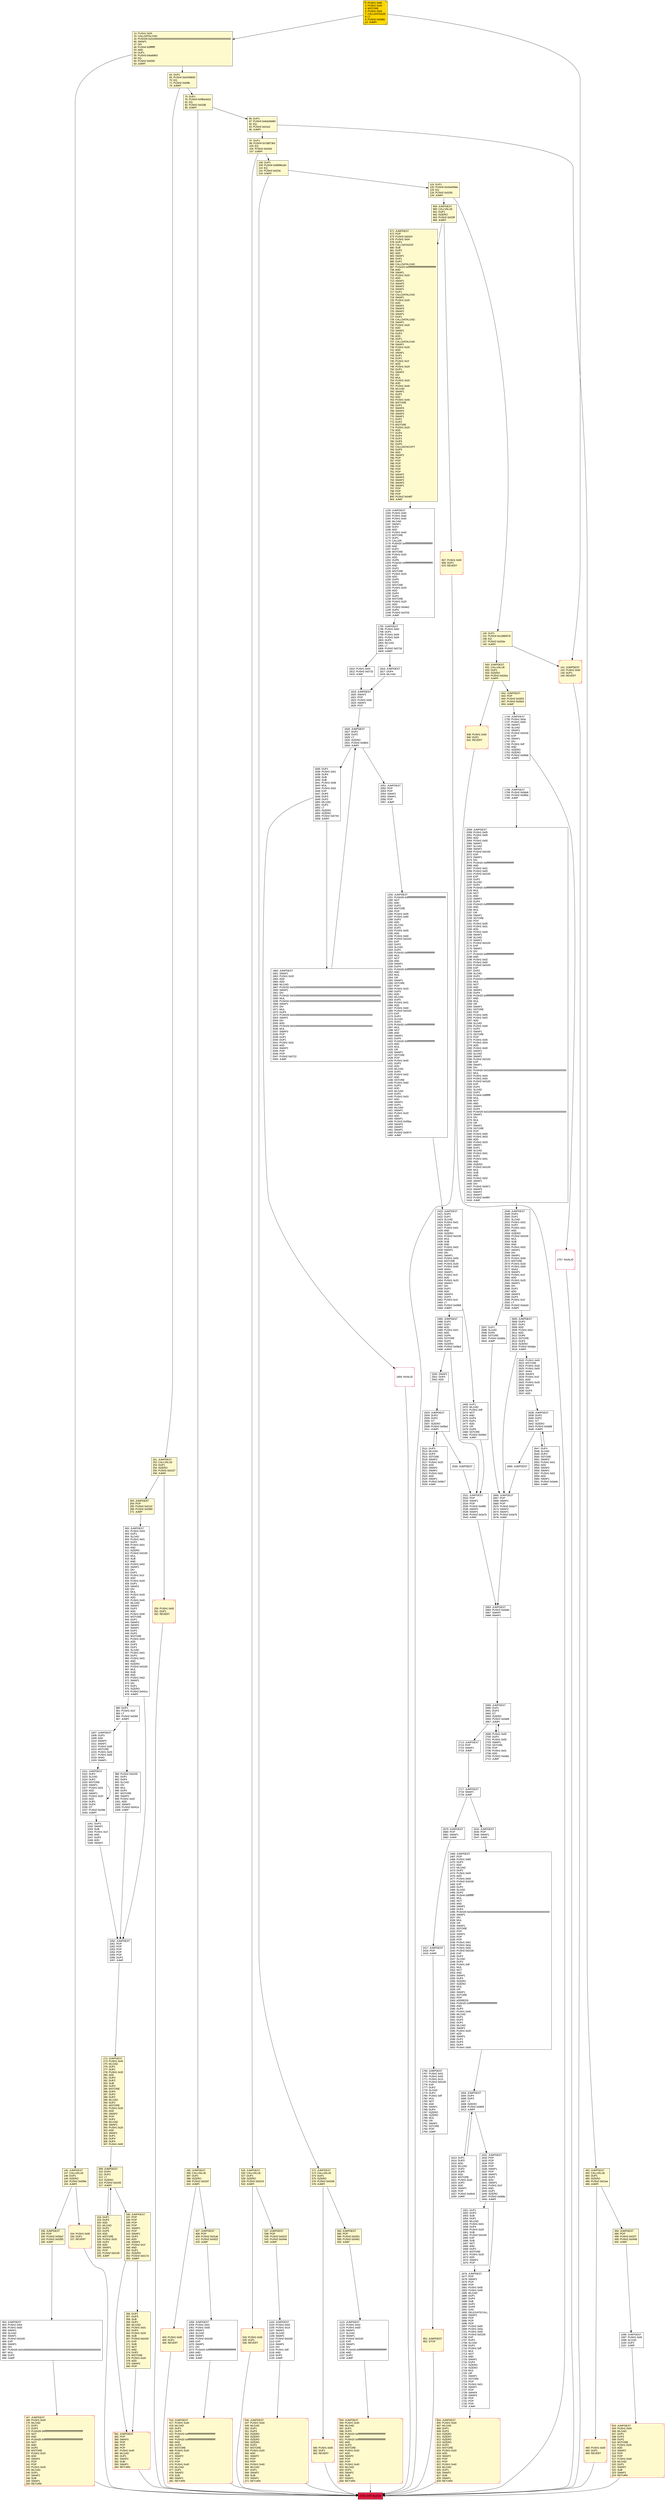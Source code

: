 digraph G {
bgcolor=transparent rankdir=UD;
node [shape=box style=filled color=black fillcolor=white fontname=arial fontcolor=black];
593 [label="593: JUMPDEST\l594: PUSH1 0x40\l596: MLOAD\l597: DUP1\l598: DUP3\l599: PUSH20 0xffffffffffffffffffffffffffffffffffffffff\l620: AND\l621: PUSH20 0xffffffffffffffffffffffffffffffffffffffff\l642: AND\l643: DUP2\l644: MSTORE\l645: PUSH1 0x20\l647: ADD\l648: SWAP2\l649: POP\l650: POP\l651: PUSH1 0x40\l653: MLOAD\l654: DUP1\l655: SWAP2\l656: SUB\l657: SWAP1\l658: RETURN\l" fillcolor=lemonchiffon shape=Msquare color=crimson ];
671 [label="671: JUMPDEST\l672: POP\l673: PUSH2 0x0324\l676: PUSH1 0x04\l678: DUP1\l679: CALLDATASIZE\l680: SUB\l681: DUP2\l682: ADD\l683: SWAP1\l684: DUP1\l685: DUP1\l686: CALLDATALOAD\l687: PUSH20 0xffffffffffffffffffffffffffffffffffffffff\l708: AND\l709: SWAP1\l710: PUSH1 0x20\l712: ADD\l713: SWAP1\l714: SWAP3\l715: SWAP2\l716: SWAP1\l717: DUP1\l718: CALLDATALOAD\l719: SWAP1\l720: PUSH1 0x20\l722: ADD\l723: SWAP1\l724: SWAP3\l725: SWAP2\l726: SWAP1\l727: DUP1\l728: CALLDATALOAD\l729: SWAP1\l730: PUSH1 0x20\l732: ADD\l733: SWAP1\l734: DUP3\l735: ADD\l736: DUP1\l737: CALLDATALOAD\l738: SWAP1\l739: PUSH1 0x20\l741: ADD\l742: SWAP1\l743: DUP1\l744: DUP1\l745: PUSH1 0x1f\l747: ADD\l748: PUSH1 0x20\l750: DUP1\l751: SWAP2\l752: DIV\l753: MUL\l754: PUSH1 0x20\l756: ADD\l757: PUSH1 0x40\l759: MLOAD\l760: SWAP1\l761: DUP2\l762: ADD\l763: PUSH1 0x40\l765: MSTORE\l766: DUP1\l767: SWAP4\l768: SWAP3\l769: SWAP2\l770: SWAP1\l771: DUP2\l772: DUP2\l773: MSTORE\l774: PUSH1 0x20\l776: ADD\l777: DUP4\l778: DUP4\l779: DUP1\l780: DUP3\l781: DUP5\l782: CALLDATACOPY\l783: DUP3\l784: ADD\l785: SWAP2\l786: POP\l787: POP\l788: POP\l789: POP\l790: POP\l791: POP\l792: SWAP2\l793: SWAP3\l794: SWAP2\l795: SWAP3\l796: SWAP1\l797: POP\l798: POP\l799: POP\l800: PUSH2 0x0487\l803: JUMP\l" fillcolor=lemonchiffon ];
336 [label="336: JUMPDEST\l337: POP\l338: POP\l339: POP\l340: POP\l341: SWAP1\l342: POP\l343: SWAP1\l344: DUP2\l345: ADD\l346: SWAP1\l347: PUSH1 0x1f\l349: AND\l350: DUP1\l351: ISZERO\l352: PUSH2 0x017d\l355: JUMPI\l" fillcolor=lemonchiffon ];
1159 [label="1159: JUMPDEST\l1160: PUSH1 0x00\l1162: PUSH1 0xa0\l1164: PUSH1 0x40\l1166: MLOAD\l1167: SWAP1\l1168: DUP2\l1169: ADD\l1170: PUSH1 0x40\l1172: MSTORE\l1173: DUP1\l1174: CALLER\l1175: PUSH20 0xffffffffffffffffffffffffffffffffffffffff\l1196: AND\l1197: DUP2\l1198: MSTORE\l1199: PUSH1 0x20\l1201: ADD\l1202: DUP6\l1203: PUSH20 0xffffffffffffffffffffffffffffffffffffffff\l1224: AND\l1225: DUP2\l1226: MSTORE\l1227: PUSH1 0x20\l1229: ADD\l1230: DUP5\l1231: DUP2\l1232: MSTORE\l1233: PUSH1 0x20\l1235: ADD\l1236: DUP4\l1237: DUP2\l1238: MSTORE\l1239: PUSH1 0x20\l1241: ADD\l1242: PUSH2 0x04e2\l1245: DUP5\l1246: PUSH2 0x0703\l1249: JUMP\l" ];
2420 [label="2420: JUMPDEST\l2421: DUP3\l2422: DUP1\l2423: SLOAD\l2424: PUSH1 0x01\l2426: DUP2\l2427: PUSH1 0x01\l2429: AND\l2430: ISZERO\l2431: PUSH2 0x0100\l2434: MUL\l2435: SUB\l2436: AND\l2437: PUSH1 0x02\l2439: SWAP1\l2440: DIV\l2441: SWAP1\l2442: PUSH1 0x00\l2444: MSTORE\l2445: PUSH1 0x20\l2447: PUSH1 0x00\l2449: SHA3\l2450: SWAP1\l2451: PUSH1 0x1f\l2453: ADD\l2454: PUSH1 0x20\l2456: SWAP1\l2457: DIV\l2458: DUP2\l2459: ADD\l2460: SWAP3\l2461: DUP3\l2462: PUSH1 0x1f\l2464: LT\l2465: PUSH2 0x09b5\l2468: JUMPI\l" ];
86 [label="86: DUP1\l87: PUSH4 0x6dcb8d84\l92: EQ\l93: PUSH2 0x01e2\l96: JUMPI\l" fillcolor=lemonchiffon ];
263 [label="263: JUMPDEST\l264: POP\l265: PUSH2 0x0110\l268: PUSH2 0x0384\l271: JUMP\l" fillcolor=lemonchiffon ];
1860 [label="1860: JUMPDEST\l1861: SWAP1\l1862: PUSH1 0x20\l1864: ADD\l1865: ADD\l1866: MLOAD\l1867: PUSH32 0x0100000000000000000000000000000000000000000000000000000000000000\l1900: SWAP1\l1901: DIV\l1902: PUSH32 0x0100000000000000000000000000000000000000000000000000000000000000\l1935: MUL\l1936: PUSH32 0x0100000000000000000000000000000000000000000000000000000000000000\l1969: SWAP1\l1970: DIV\l1971: MUL\l1972: DUP4\l1973: PUSH29 0x0100000000000000000000000000000000000000000000000000000000\l2003: SWAP1\l2004: DIV\l2005: ADD\l2006: PUSH29 0x0100000000000000000000000000000000000000000000000000000000\l2036: MUL\l2037: SWAP3\l2038: POP\l2039: DUP1\l2040: DUP1\l2041: PUSH1 0x01\l2043: ADD\l2044: SWAP2\l2045: POP\l2046: POP\l2047: PUSH2 0x0722\l2050: JUMP\l" ];
2698 [label="2698: PUSH1 0x00\l2700: DUP2\l2701: PUSH1 0x00\l2703: SWAP1\l2704: SSTORE\l2705: POP\l2706: PUSH1 0x01\l2708: ADD\l2709: PUSH2 0x0a81\l2712: JUMP\l" ];
2051 [label="2051: JUMPDEST\l2052: POP\l2053: POP\l2054: SWAP2\l2055: SWAP1\l2056: POP\l2057: JUMP\l" ];
804 [label="804: JUMPDEST\l805: PUSH1 0x40\l807: MLOAD\l808: DUP1\l809: DUP3\l810: ISZERO\l811: ISZERO\l812: ISZERO\l813: ISZERO\l814: DUP2\l815: MSTORE\l816: PUSH1 0x20\l818: ADD\l819: SWAP2\l820: POP\l821: POP\l822: PUSH1 0x40\l824: MLOAD\l825: DUP1\l826: SWAP2\l827: SUB\l828: SWAP1\l829: RETURN\l" fillcolor=lemonchiffon shape=Msquare color=crimson ];
525 [label="525: JUMPDEST\l526: CALLVALUE\l527: DUP1\l528: ISZERO\l529: PUSH2 0x0219\l532: JUMPI\l" fillcolor=lemonchiffon ];
309 [label="309: JUMPDEST\l310: DUP4\l311: DUP2\l312: LT\l313: ISZERO\l314: PUSH2 0x0150\l317: JUMPI\l" fillcolor=lemonchiffon ];
2638 [label="2638: JUMPDEST\l2639: DUP3\l2640: DUP2\l2641: GT\l2642: ISZERO\l2643: PUSH2 0x0a69\l2646: JUMPI\l" ];
546 [label="546: JUMPDEST\l547: PUSH1 0x40\l549: MLOAD\l550: DUP1\l551: DUP3\l552: ISZERO\l553: ISZERO\l554: ISZERO\l555: ISZERO\l556: DUP2\l557: MSTORE\l558: PUSH1 0x20\l560: ADD\l561: SWAP2\l562: POP\l563: POP\l564: PUSH1 0x40\l566: MLOAD\l567: DUP1\l568: SWAP2\l569: SUB\l570: SWAP1\l571: RETURN\l" fillcolor=lemonchiffon shape=Msquare color=crimson ];
1466 [label="1466: JUMPDEST\l1467: POP\l1468: PUSH1 0x80\l1470: DUP3\l1471: ADD\l1472: MLOAD\l1473: DUP2\l1474: PUSH1 0x04\l1476: ADD\l1477: PUSH1 0x00\l1479: PUSH2 0x0100\l1482: EXP\l1483: DUP2\l1484: SLOAD\l1485: DUP2\l1486: PUSH4 0xffffffff\l1491: MUL\l1492: NOT\l1493: AND\l1494: SWAP1\l1495: DUP4\l1496: PUSH29 0x0100000000000000000000000000000000000000000000000000000000\l1526: SWAP1\l1527: DIV\l1528: MUL\l1529: OR\l1530: SWAP1\l1531: SSTORE\l1532: POP\l1533: SWAP1\l1534: POP\l1535: POP\l1536: PUSH1 0x01\l1538: PUSH1 0x0a\l1540: PUSH1 0x00\l1542: PUSH2 0x0100\l1545: EXP\l1546: DUP2\l1547: SLOAD\l1548: DUP2\l1549: PUSH1 0xff\l1551: MUL\l1552: NOT\l1553: AND\l1554: SWAP1\l1555: DUP4\l1556: ISZERO\l1557: ISZERO\l1558: MUL\l1559: OR\l1560: SWAP1\l1561: SSTORE\l1562: POP\l1563: ADDRESS\l1564: PUSH20 0xffffffffffffffffffffffffffffffffffffffff\l1585: AND\l1586: DUP3\l1587: PUSH1 0x40\l1589: MLOAD\l1590: DUP1\l1591: DUP3\l1592: DUP1\l1593: MLOAD\l1594: SWAP1\l1595: PUSH1 0x20\l1597: ADD\l1598: SWAP1\l1599: DUP1\l1600: DUP4\l1601: DUP4\l1602: PUSH1 0x00\l" ];
2544 [label="2544: JUMPDEST\l2545: POP\l2546: SWAP1\l2547: JUMP\l" ];
2647 [label="2647: DUP3\l2648: SLOAD\l2649: DUP3\l2650: SSTORE\l2651: SWAP2\l2652: PUSH1 0x01\l2654: ADD\l2655: SWAP2\l2656: SWAP1\l2657: PUSH1 0x01\l2659: ADD\l2660: SWAP1\l2661: PUSH2 0x0a4e\l2664: JUMP\l" ];
537 [label="537: JUMPDEST\l538: POP\l539: PUSH2 0x0222\l542: PUSH2 0x044e\l545: JUMP\l" fillcolor=lemonchiffon ];
251 [label="251: JUMPDEST\l252: CALLVALUE\l253: DUP1\l254: ISZERO\l255: PUSH2 0x0107\l258: JUMPI\l" fillcolor=lemonchiffon ];
1758 [label="1758: JUMPDEST\l1759: PUSH2 0x06e6\l1762: PUSH2 0x080a\l1765: JUMP\l" ];
2717 [label="2717: JUMPDEST\l2718: SWAP1\l2719: JUMP\l" ];
1041 [label="1041: DUP3\l1042: SWAP1\l1043: SUB\l1044: PUSH1 0x1f\l1046: AND\l1047: DUP3\l1048: ADD\l1049: SWAP2\l" ];
1050 [label="1050: JUMPDEST\l1051: POP\l1052: POP\l1053: POP\l1054: POP\l1055: POP\l1056: DUP2\l1057: JUMP\l" ];
900 [label="900: JUMPDEST\l901: PUSH1 0x03\l903: DUP1\l904: SLOAD\l905: PUSH1 0x01\l907: DUP2\l908: PUSH1 0x01\l910: AND\l911: ISZERO\l912: PUSH2 0x0100\l915: MUL\l916: SUB\l917: AND\l918: PUSH1 0x02\l920: SWAP1\l921: DIV\l922: DUP1\l923: PUSH1 0x1f\l925: ADD\l926: PUSH1 0x20\l928: DUP1\l929: SWAP2\l930: DIV\l931: MUL\l932: PUSH1 0x20\l934: ADD\l935: PUSH1 0x40\l937: MLOAD\l938: SWAP1\l939: DUP2\l940: ADD\l941: PUSH1 0x40\l943: MSTORE\l944: DUP1\l945: SWAP3\l946: SWAP2\l947: SWAP1\l948: DUP2\l949: DUP2\l950: MSTORE\l951: PUSH1 0x20\l953: ADD\l954: DUP3\l955: DUP1\l956: SLOAD\l957: PUSH1 0x01\l959: DUP2\l960: PUSH1 0x01\l962: AND\l963: ISZERO\l964: PUSH2 0x0100\l967: MUL\l968: SUB\l969: AND\l970: PUSH1 0x02\l972: SWAP1\l973: DIV\l974: DUP1\l975: ISZERO\l976: PUSH2 0x041a\l979: JUMPI\l" ];
2530 [label="2530: JUMPDEST\l" ];
403 [label="403: PUSH1 0x00\l405: DUP1\l406: REVERT\l" fillcolor=lemonchiffon shape=Msquare color=crimson ];
1826 [label="1826: JUMPDEST\l1827: DUP2\l1828: DUP2\l1829: LT\l1830: ISZERO\l1831: PUSH2 0x0803\l1834: JUMPI\l" ];
667 [label="667: PUSH1 0x00\l669: DUP1\l670: REVERT\l" fillcolor=lemonchiffon shape=Msquare color=crimson ];
108 [label="108: DUP1\l109: PUSH4 0x9898e18c\l114: EQ\l115: PUSH2 0x023c\l118: JUMPI\l" fillcolor=lemonchiffon ];
154 [label="154: PUSH1 0x00\l156: DUP1\l157: REVERT\l" fillcolor=lemonchiffon shape=Msquare color=crimson ];
2689 [label="2689: JUMPDEST\l2690: DUP1\l2691: DUP3\l2692: GT\l2693: ISZERO\l2694: PUSH2 0x0a99\l2697: JUMPI\l" ];
2469 [label="2469: DUP1\l2470: MLOAD\l2471: PUSH1 0xff\l2473: NOT\l2474: AND\l2475: DUP4\l2476: DUP1\l2477: ADD\l2478: OR\l2479: DUP6\l2480: SSTORE\l2481: PUSH2 0x09e3\l2484: JUMP\l" ];
503 [label="503: JUMPDEST\l504: PUSH1 0x40\l506: MLOAD\l507: DUP1\l508: DUP3\l509: DUP2\l510: MSTORE\l511: PUSH1 0x20\l513: ADD\l514: SWAP2\l515: POP\l516: POP\l517: PUSH1 0x40\l519: MLOAD\l520: DUP1\l521: SWAP2\l522: SUB\l523: SWAP1\l524: RETURN\l" fillcolor=lemonchiffon shape=Msquare color=crimson ];
2500 [label="2500: SWAP2\l2501: DUP3\l2502: ADD\l" ];
2713 [label="2713: JUMPDEST\l2714: POP\l2715: SWAP1\l2716: JUMP\l" ];
490 [label="490: PUSH1 0x00\l492: DUP1\l493: REVERT\l" fillcolor=lemonchiffon shape=Msquare color=crimson ];
1795 [label="1795: JUMPDEST\l1796: PUSH1 0x00\l1798: DUP1\l1799: PUSH1 0x00\l1801: PUSH1 0x04\l1803: DUP5\l1804: MLOAD\l1805: LT\l1806: PUSH2 0x0718\l1809: JUMPI\l" ];
842 [label="842: JUMPDEST\l843: POP\l844: PUSH2 0x0353\l847: PUSH2 0x06c6\l850: JUMP\l" fillcolor=lemonchiffon ];
2531 [label="2531: JUMPDEST\l2532: POP\l2533: SWAP1\l2534: POP\l2535: PUSH2 0x09f0\l2538: SWAP2\l2539: SWAP1\l2540: PUSH2 0x0a7b\l2543: JUMP\l" ];
2417 [label="2417: JUMPDEST\l2418: POP\l2419: JUMP\l" ];
64 [label="64: DUP1\l65: PUSH4 0x024fd650\l70: EQ\l71: PUSH2 0x00fb\l74: JUMPI\l" fillcolor=lemonchiffon ];
2597 [label="2597: DUP1\l2598: SLOAD\l2599: DUP6\l2600: SSTORE\l2601: PUSH2 0x0a6a\l2604: JUMP\l" ];
1021 [label="1021: JUMPDEST\l1022: DUP2\l1023: SLOAD\l1024: DUP2\l1025: MSTORE\l1026: SWAP1\l1027: PUSH1 0x01\l1029: ADD\l1030: SWAP1\l1031: PUSH1 0x20\l1033: ADD\l1034: DUP1\l1035: DUP4\l1036: GT\l1037: PUSH2 0x03fd\l1040: JUMPI\l" ];
494 [label="494: JUMPDEST\l495: POP\l496: PUSH2 0x01f7\l499: PUSH2 0x0448\l502: JUMP\l" fillcolor=lemonchiffon ];
1757 [label="1757: INVALID\l" shape=Msquare color=crimson ];
318 [label="318: DUP1\l319: DUP3\l320: ADD\l321: MLOAD\l322: DUP2\l323: DUP5\l324: ADD\l325: MSTORE\l326: PUSH1 0x20\l328: DUP2\l329: ADD\l330: SWAP1\l331: POP\l332: PUSH2 0x0135\l335: JUMP\l" fillcolor=lemonchiffon ];
1604 [label="1604: JUMPDEST\l1605: DUP4\l1606: DUP2\l1607: LT\l1608: ISZERO\l1609: PUSH2 0x065f\l1612: JUMPI\l" ];
13 [label="13: PUSH1 0x00\l15: CALLDATALOAD\l16: PUSH29 0x0100000000000000000000000000000000000000000000000000000000\l46: SWAP1\l47: DIV\l48: PUSH4 0xffffffff\l53: AND\l54: DUP1\l55: PUSH3 0xba6963\l59: EQ\l60: PUSH2 0x0092\l63: JUMPI\l" fillcolor=lemonchiffon ];
356 [label="356: DUP1\l357: DUP3\l358: SUB\l359: DUP1\l360: MLOAD\l361: PUSH1 0x01\l363: DUP4\l364: PUSH1 0x20\l366: SUB\l367: PUSH2 0x0100\l370: EXP\l371: SUB\l372: NOT\l373: AND\l374: DUP2\l375: MSTORE\l376: PUSH1 0x20\l378: ADD\l379: SWAP2\l380: POP\l" fillcolor=lemonchiffon ];
1734 [label="1734: JUMPDEST\l1735: PUSH1 0x0a\l1737: PUSH1 0x00\l1739: SWAP1\l1740: SLOAD\l1741: SWAP1\l1742: PUSH2 0x0100\l1745: EXP\l1746: SWAP1\l1747: DIV\l1748: PUSH1 0xff\l1750: AND\l1751: ISZERO\l1752: ISZERO\l1753: PUSH2 0x06de\l1756: JUMPI\l" ];
2503 [label="2503: JUMPDEST\l2504: DUP3\l2505: DUP2\l2506: GT\l2507: ISZERO\l2508: PUSH2 0x09e2\l2511: JUMPI\l" ];
1651 [label="1651: DUP1\l1652: DUP3\l1653: SUB\l1654: DUP1\l1655: MLOAD\l1656: PUSH1 0x01\l1658: DUP4\l1659: PUSH1 0x20\l1661: SUB\l1662: PUSH2 0x0100\l1665: EXP\l1666: SUB\l1667: NOT\l1668: AND\l1669: DUP2\l1670: MSTORE\l1671: PUSH1 0x20\l1673: ADD\l1674: SWAP2\l1675: POP\l" ];
1250 [label="1250: JUMPDEST\l1251: PUSH28 0xffffffffffffffffffffffffffffffffffffffffffffffffffffffff\l1280: NOT\l1281: AND\l1282: DUP2\l1283: MSTORE\l1284: POP\l1285: PUSH1 0x05\l1287: PUSH1 0x00\l1289: DUP3\l1290: ADD\l1291: MLOAD\l1292: DUP2\l1293: PUSH1 0x00\l1295: ADD\l1296: PUSH1 0x00\l1298: PUSH2 0x0100\l1301: EXP\l1302: DUP2\l1303: SLOAD\l1304: DUP2\l1305: PUSH20 0xffffffffffffffffffffffffffffffffffffffff\l1326: MUL\l1327: NOT\l1328: AND\l1329: SWAP1\l1330: DUP4\l1331: PUSH20 0xffffffffffffffffffffffffffffffffffffffff\l1352: AND\l1353: MUL\l1354: OR\l1355: SWAP1\l1356: SSTORE\l1357: POP\l1358: PUSH1 0x20\l1360: DUP3\l1361: ADD\l1362: MLOAD\l1363: DUP2\l1364: PUSH1 0x01\l1366: ADD\l1367: PUSH1 0x00\l1369: PUSH2 0x0100\l1372: EXP\l1373: DUP2\l1374: SLOAD\l1375: DUP2\l1376: PUSH20 0xffffffffffffffffffffffffffffffffffffffff\l1397: MUL\l1398: NOT\l1399: AND\l1400: SWAP1\l1401: DUP4\l1402: PUSH20 0xffffffffffffffffffffffffffffffffffffffff\l1423: AND\l1424: MUL\l1425: OR\l1426: SWAP1\l1427: SSTORE\l1428: POP\l1429: PUSH1 0x40\l1431: DUP3\l1432: ADD\l1433: MLOAD\l1434: DUP2\l1435: PUSH1 0x02\l1437: ADD\l1438: SSTORE\l1439: PUSH1 0x60\l1441: DUP3\l1442: ADD\l1443: MLOAD\l1444: DUP2\l1445: PUSH1 0x03\l1447: ADD\l1448: SWAP1\l1449: DUP1\l1450: MLOAD\l1451: SWAP1\l1452: PUSH1 0x20\l1454: ADD\l1455: SWAP1\l1456: PUSH2 0x05ba\l1459: SWAP3\l1460: SWAP2\l1461: SWAP1\l1462: PUSH2 0x0974\l1465: JUMP\l" ];
407 [label="407: JUMPDEST\l408: POP\l409: PUSH2 0x01a0\l412: PUSH2 0x0422\l415: JUMP\l" fillcolor=lemonchiffon ];
1810 [label="1810: PUSH1 0x04\l1812: PUSH2 0x071b\l1815: JUMP\l" ];
830 [label="830: JUMPDEST\l831: CALLVALUE\l832: DUP1\l833: ISZERO\l834: PUSH2 0x034a\l837: JUMPI\l" fillcolor=lemonchiffon ];
158 [label="158: JUMPDEST\l159: POP\l160: PUSH2 0x00a7\l163: PUSH2 0x0355\l166: JUMP\l" fillcolor=lemonchiffon ];
2666 [label="2666: JUMPDEST\l2667: POP\l2668: SWAP1\l2669: POP\l2670: PUSH2 0x0a77\l2673: SWAP2\l2674: SWAP1\l2675: PUSH2 0x0a7b\l2678: JUMP\l" ];
141 [label="141: JUMPDEST\l142: PUSH1 0x00\l144: DUP1\l145: REVERT\l" fillcolor=lemonchiffon shape=Msquare color=crimson ];
2620 [label="2620: PUSH1 0x00\l2622: MSTORE\l2623: PUSH1 0x20\l2625: PUSH1 0x00\l2627: SHA3\l2628: SWAP2\l2629: PUSH1 0x1f\l2631: ADD\l2632: PUSH1 0x20\l2634: SWAP1\l2635: DIV\l2636: DUP3\l2637: ADD\l" ];
2548 [label="2548: JUMPDEST\l2549: DUP3\l2550: DUP1\l2551: SLOAD\l2552: PUSH1 0x01\l2554: DUP2\l2555: PUSH1 0x01\l2557: AND\l2558: ISZERO\l2559: PUSH2 0x0100\l2562: MUL\l2563: SUB\l2564: AND\l2565: PUSH1 0x02\l2567: SWAP1\l2568: DIV\l2569: SWAP1\l2570: PUSH1 0x00\l2572: MSTORE\l2573: PUSH1 0x20\l2575: PUSH1 0x00\l2577: SHA3\l2578: SWAP1\l2579: PUSH1 0x1f\l2581: ADD\l2582: PUSH1 0x20\l2584: SWAP1\l2585: DIV\l2586: DUP2\l2587: ADD\l2588: SWAP3\l2589: DUP3\l2590: PUSH1 0x1f\l2592: LT\l2593: PUSH2 0x0a2d\l2596: JUMPI\l" ];
2720 [label="2720: EXIT BLOCK\l" fillcolor=crimson ];
272 [label="272: JUMPDEST\l273: PUSH1 0x40\l275: MLOAD\l276: DUP1\l277: DUP1\l278: PUSH1 0x20\l280: ADD\l281: DUP3\l282: DUP2\l283: SUB\l284: DUP3\l285: MSTORE\l286: DUP4\l287: DUP2\l288: DUP2\l289: MLOAD\l290: DUP2\l291: MSTORE\l292: PUSH1 0x20\l294: ADD\l295: SWAP2\l296: POP\l297: DUP1\l298: MLOAD\l299: SWAP1\l300: PUSH1 0x20\l302: ADD\l303: SWAP1\l304: DUP1\l305: DUP4\l306: DUP4\l307: PUSH1 0x00\l" fillcolor=lemonchiffon ];
2058 [label="2058: JUMPDEST\l2059: PUSH1 0x05\l2061: PUSH1 0x00\l2063: ADD\l2064: PUSH1 0x00\l2066: SWAP1\l2067: SLOAD\l2068: SWAP1\l2069: PUSH2 0x0100\l2072: EXP\l2073: SWAP1\l2074: DIV\l2075: PUSH20 0xffffffffffffffffffffffffffffffffffffffff\l2096: AND\l2097: PUSH1 0x01\l2099: PUSH1 0x00\l2101: PUSH2 0x0100\l2104: EXP\l2105: DUP2\l2106: SLOAD\l2107: DUP2\l2108: PUSH20 0xffffffffffffffffffffffffffffffffffffffff\l2129: MUL\l2130: NOT\l2131: AND\l2132: SWAP1\l2133: DUP4\l2134: PUSH20 0xffffffffffffffffffffffffffffffffffffffff\l2155: AND\l2156: MUL\l2157: OR\l2158: SWAP1\l2159: SSTORE\l2160: POP\l2161: PUSH1 0x05\l2163: PUSH1 0x01\l2165: ADD\l2166: PUSH1 0x00\l2168: SWAP1\l2169: SLOAD\l2170: SWAP1\l2171: PUSH2 0x0100\l2174: EXP\l2175: SWAP1\l2176: DIV\l2177: PUSH20 0xffffffffffffffffffffffffffffffffffffffff\l2198: AND\l2199: PUSH1 0x02\l2201: PUSH1 0x00\l2203: PUSH2 0x0100\l2206: EXP\l2207: DUP2\l2208: SLOAD\l2209: DUP2\l2210: PUSH20 0xffffffffffffffffffffffffffffffffffffffff\l2231: MUL\l2232: NOT\l2233: AND\l2234: SWAP1\l2235: DUP4\l2236: PUSH20 0xffffffffffffffffffffffffffffffffffffffff\l2257: AND\l2258: MUL\l2259: OR\l2260: SWAP1\l2261: SSTORE\l2262: POP\l2263: PUSH1 0x05\l2265: PUSH1 0x02\l2267: ADD\l2268: SLOAD\l2269: PUSH1 0x00\l2271: DUP2\l2272: SWAP1\l2273: SSTORE\l2274: POP\l2275: PUSH1 0x05\l2277: PUSH1 0x04\l2279: ADD\l2280: PUSH1 0x00\l2282: SWAP1\l2283: SLOAD\l2284: SWAP1\l2285: PUSH2 0x0100\l2288: EXP\l2289: SWAP1\l2290: DIV\l2291: PUSH29 0x0100000000000000000000000000000000000000000000000000000000\l2321: MUL\l2322: PUSH1 0x04\l2324: PUSH1 0x00\l2326: PUSH2 0x0100\l2329: EXP\l2330: DUP2\l2331: SLOAD\l2332: DUP2\l2333: PUSH4 0xffffffff\l2338: MUL\l2339: NOT\l2340: AND\l2341: SWAP1\l2342: DUP4\l2343: PUSH29 0x0100000000000000000000000000000000000000000000000000000000\l2373: SWAP1\l2374: DIV\l2375: MUL\l2376: OR\l2377: SWAP1\l2378: SSTORE\l2379: POP\l2380: PUSH1 0x05\l2382: PUSH1 0x03\l2384: ADD\l2385: PUSH1 0x03\l2387: SWAP1\l2388: DUP1\l2389: SLOAD\l2390: PUSH1 0x01\l2392: DUP2\l2393: PUSH1 0x01\l2395: AND\l2396: ISZERO\l2397: PUSH2 0x0100\l2400: MUL\l2401: SUB\l2402: AND\l2403: PUSH1 0x02\l2405: SWAP1\l2406: DIV\l2407: PUSH2 0x0971\l2410: SWAP3\l2411: SWAP2\l2412: SWAP1\l2413: PUSH2 0x09f4\l2416: JUMP\l" ];
259 [label="259: PUSH1 0x00\l261: DUP1\l262: REVERT\l" fillcolor=lemonchiffon shape=Msquare color=crimson ];
2665 [label="2665: JUMPDEST\l" ];
75 [label="75: DUP1\l76: PUSH4 0x5fbe4d1d\l81: EQ\l82: PUSH2 0x018b\l85: JUMPI\l" fillcolor=lemonchiffon ];
2679 [label="2679: JUMPDEST\l2680: POP\l2681: SWAP1\l2682: JUMP\l" ];
0 [label="0: PUSH1 0x80\l2: PUSH1 0x40\l4: MSTORE\l5: PUSH1 0x04\l7: CALLDATASIZE\l8: LT\l9: PUSH2 0x008d\l12: JUMPI\l" fillcolor=lemonchiffon shape=Msquare fillcolor=gold ];
533 [label="533: PUSH1 0x00\l535: DUP1\l536: REVERT\l" fillcolor=lemonchiffon shape=Msquare color=crimson ];
130 [label="130: DUP1\l131: PUSH4 0xc2985578\l136: EQ\l137: PUSH2 0x033e\l140: JUMPI\l" fillcolor=lemonchiffon ];
1058 [label="1058: JUMPDEST\l1059: PUSH1 0x01\l1061: PUSH1 0x00\l1063: SWAP1\l1064: SLOAD\l1065: SWAP1\l1066: PUSH2 0x0100\l1069: EXP\l1070: SWAP1\l1071: DIV\l1072: PUSH20 0xffffffffffffffffffffffffffffffffffffffff\l1093: AND\l1094: DUP2\l1095: JUMP\l" ];
119 [label="119: DUP1\l120: PUSH4 0xc0ee0b8a\l125: EQ\l126: PUSH2 0x0293\l129: JUMPI\l" fillcolor=lemonchiffon ];
1613 [label="1613: DUP1\l1614: DUP3\l1615: ADD\l1616: MLOAD\l1617: DUP2\l1618: DUP5\l1619: ADD\l1620: MSTORE\l1621: PUSH1 0x20\l1623: DUP2\l1624: ADD\l1625: SWAP1\l1626: POP\l1627: PUSH2 0x0644\l1630: JUMP\l" ];
853 [label="853: JUMPDEST\l854: PUSH1 0x04\l856: PUSH1 0x00\l858: SWAP1\l859: SLOAD\l860: SWAP1\l861: PUSH2 0x0100\l864: EXP\l865: SWAP1\l866: DIV\l867: PUSH29 0x0100000000000000000000000000000000000000000000000000000000\l897: MUL\l898: DUP2\l899: JUMP\l" ];
167 [label="167: JUMPDEST\l168: PUSH1 0x40\l170: MLOAD\l171: DUP1\l172: DUP3\l173: PUSH28 0xffffffffffffffffffffffffffffffffffffffffffffffffffffffff\l202: NOT\l203: AND\l204: PUSH28 0xffffffffffffffffffffffffffffffffffffffffffffffffffffffff\l233: NOT\l234: AND\l235: DUP2\l236: MSTORE\l237: PUSH1 0x20\l239: ADD\l240: SWAP2\l241: POP\l242: POP\l243: PUSH1 0x40\l245: MLOAD\l246: DUP1\l247: SWAP2\l248: SUB\l249: SWAP1\l250: RETURN\l" fillcolor=lemonchiffon shape=Msquare color=crimson ];
851 [label="851: JUMPDEST\l852: STOP\l" fillcolor=lemonchiffon shape=Msquare color=crimson ];
1121 [label="1121: JUMPDEST\l1122: PUSH1 0x02\l1124: PUSH1 0x00\l1126: SWAP1\l1127: SLOAD\l1128: SWAP1\l1129: PUSH2 0x0100\l1132: EXP\l1133: SWAP1\l1134: DIV\l1135: PUSH20 0xffffffffffffffffffffffffffffffffffffffff\l1156: AND\l1157: DUP2\l1158: JUMP\l" ];
1816 [label="1816: JUMPDEST\l1817: DUP4\l1818: MLOAD\l" ];
146 [label="146: JUMPDEST\l147: CALLVALUE\l148: DUP1\l149: ISZERO\l150: PUSH2 0x009e\l153: JUMPI\l" fillcolor=lemonchiffon ];
2512 [label="2512: DUP3\l2513: MLOAD\l2514: DUP3\l2515: SSTORE\l2516: SWAP2\l2517: PUSH1 0x20\l2519: ADD\l2520: SWAP2\l2521: SWAP1\l2522: PUSH1 0x01\l2524: ADD\l2525: SWAP1\l2526: PUSH2 0x09c7\l2529: JUMP\l" ];
980 [label="980: DUP1\l981: PUSH1 0x1f\l983: LT\l984: PUSH2 0x03ef\l987: JUMPI\l" ];
572 [label="572: JUMPDEST\l573: CALLVALUE\l574: DUP1\l575: ISZERO\l576: PUSH2 0x0248\l579: JUMPI\l" fillcolor=lemonchiffon ];
2485 [label="2485: JUMPDEST\l2486: DUP3\l2487: DUP1\l2488: ADD\l2489: PUSH1 0x01\l2491: ADD\l2492: DUP6\l2493: SSTORE\l2494: DUP3\l2495: ISZERO\l2496: PUSH2 0x09e3\l2499: JUMPI\l" ];
2605 [label="2605: JUMPDEST\l2606: DUP3\l2607: DUP1\l2608: ADD\l2609: PUSH1 0x01\l2611: ADD\l2612: DUP6\l2613: SSTORE\l2614: DUP3\l2615: ISZERO\l2616: PUSH2 0x0a6a\l2619: JUMPI\l" ];
1676 [label="1676: JUMPDEST\l1677: POP\l1678: SWAP2\l1679: POP\l1680: POP\l1681: PUSH1 0x00\l1683: PUSH1 0x40\l1685: MLOAD\l1686: DUP1\l1687: DUP4\l1688: SUB\l1689: DUP2\l1690: DUP6\l1691: GAS\l1692: DELEGATECALL\l1693: SWAP2\l1694: POP\l1695: POP\l1696: POP\l1697: PUSH1 0x00\l1699: PUSH1 0x0a\l1701: PUSH1 0x00\l1703: PUSH2 0x0100\l1706: EXP\l1707: DUP2\l1708: SLOAD\l1709: DUP2\l1710: PUSH1 0xff\l1712: MUL\l1713: NOT\l1714: AND\l1715: SWAP1\l1716: DUP4\l1717: ISZERO\l1718: ISZERO\l1719: MUL\l1720: OR\l1721: SWAP1\l1722: SSTORE\l1723: POP\l1724: PUSH1 0x01\l1726: SWAP1\l1727: POP\l1728: SWAP4\l1729: SWAP3\l1730: POP\l1731: POP\l1732: POP\l1733: JUMP\l" ];
988 [label="988: PUSH2 0x0100\l991: DUP1\l992: DUP4\l993: SLOAD\l994: DIV\l995: MUL\l996: DUP4\l997: MSTORE\l998: SWAP2\l999: PUSH1 0x20\l1001: ADD\l1002: SWAP2\l1003: PUSH2 0x041a\l1006: JUMP\l" ];
381 [label="381: JUMPDEST\l382: POP\l383: SWAP3\l384: POP\l385: POP\l386: POP\l387: PUSH1 0x40\l389: MLOAD\l390: DUP1\l391: SWAP2\l392: SUB\l393: SWAP1\l394: RETURN\l" fillcolor=lemonchiffon shape=Msquare color=crimson ];
580 [label="580: PUSH1 0x00\l582: DUP1\l583: REVERT\l" fillcolor=lemonchiffon shape=Msquare color=crimson ];
838 [label="838: PUSH1 0x00\l840: DUP1\l841: REVERT\l" fillcolor=lemonchiffon shape=Msquare color=crimson ];
1835 [label="1835: DUP1\l1836: PUSH1 0x01\l1838: DUP4\l1839: SUB\l1840: SUB\l1841: PUSH1 0x08\l1843: MUL\l1844: PUSH1 0x02\l1846: EXP\l1847: DUP5\l1848: DUP3\l1849: DUP2\l1850: MLOAD\l1851: DUP2\l1852: LT\l1853: ISZERO\l1854: ISZERO\l1855: PUSH2 0x0744\l1858: JUMPI\l" ];
659 [label="659: JUMPDEST\l660: CALLVALUE\l661: DUP1\l662: ISZERO\l663: PUSH2 0x029f\l666: JUMPI\l" fillcolor=lemonchiffon ];
395 [label="395: JUMPDEST\l396: CALLVALUE\l397: DUP1\l398: ISZERO\l399: PUSH2 0x0197\l402: JUMPI\l" fillcolor=lemonchiffon ];
584 [label="584: JUMPDEST\l585: POP\l586: PUSH2 0x0251\l589: PUSH2 0x0461\l592: JUMP\l" fillcolor=lemonchiffon ];
416 [label="416: JUMPDEST\l417: PUSH1 0x40\l419: MLOAD\l420: DUP1\l421: DUP3\l422: PUSH20 0xffffffffffffffffffffffffffffffffffffffff\l443: AND\l444: PUSH20 0xffffffffffffffffffffffffffffffffffffffff\l465: AND\l466: DUP2\l467: MSTORE\l468: PUSH1 0x20\l470: ADD\l471: SWAP2\l472: POP\l473: POP\l474: PUSH1 0x40\l476: MLOAD\l477: DUP1\l478: SWAP2\l479: SUB\l480: SWAP1\l481: RETURN\l" fillcolor=lemonchiffon shape=Msquare color=crimson ];
1631 [label="1631: JUMPDEST\l1632: POP\l1633: POP\l1634: POP\l1635: POP\l1636: SWAP1\l1637: POP\l1638: SWAP1\l1639: DUP2\l1640: ADD\l1641: SWAP1\l1642: PUSH1 0x1f\l1644: AND\l1645: DUP1\l1646: ISZERO\l1647: PUSH2 0x068c\l1650: JUMPI\l" ];
1007 [label="1007: JUMPDEST\l1008: DUP3\l1009: ADD\l1010: SWAP2\l1011: SWAP1\l1012: PUSH1 0x00\l1014: MSTORE\l1015: PUSH1 0x20\l1017: PUSH1 0x00\l1019: SHA3\l1020: SWAP1\l" ];
1766 [label="1766: JUMPDEST\l1767: PUSH1 0x01\l1769: PUSH1 0x02\l1771: PUSH1 0x14\l1773: PUSH2 0x0100\l1776: EXP\l1777: DUP2\l1778: SLOAD\l1779: DUP2\l1780: PUSH1 0xff\l1782: MUL\l1783: NOT\l1784: AND\l1785: SWAP1\l1786: DUP4\l1787: ISZERO\l1788: ISZERO\l1789: MUL\l1790: OR\l1791: SWAP1\l1792: SSTORE\l1793: POP\l1794: JUMP\l" ];
1819 [label="1819: JUMPDEST\l1820: SWAP2\l1821: POP\l1822: PUSH1 0x00\l1824: SWAP1\l1825: POP\l" ];
2683 [label="2683: JUMPDEST\l2684: PUSH2 0x0a9d\l2687: SWAP2\l2688: SWAP1\l" ];
1096 [label="1096: JUMPDEST\l1097: PUSH1 0x00\l1099: SLOAD\l1100: DUP2\l1101: JUMP\l" ];
482 [label="482: JUMPDEST\l483: CALLVALUE\l484: DUP1\l485: ISZERO\l486: PUSH2 0x01ee\l489: JUMPI\l" fillcolor=lemonchiffon ];
97 [label="97: DUP1\l98: PUSH4 0x7dbf7363\l103: EQ\l104: PUSH2 0x020d\l107: JUMPI\l" fillcolor=lemonchiffon ];
1859 [label="1859: INVALID\l" shape=Msquare color=crimson ];
1102 [label="1102: JUMPDEST\l1103: PUSH1 0x02\l1105: PUSH1 0x14\l1107: SWAP1\l1108: SLOAD\l1109: SWAP1\l1110: PUSH2 0x0100\l1113: EXP\l1114: SWAP1\l1115: DIV\l1116: PUSH1 0xff\l1118: AND\l1119: DUP2\l1120: JUMP\l" ];
1021 -> 1021;
2544 -> 1466;
259 -> 2720;
119 -> 130;
900 -> 1050;
1041 -> 1050;
853 -> 167;
2717 -> 2544;
671 -> 1159;
1734 -> 1757;
309 -> 336;
2469 -> 2531;
533 -> 2720;
1835 -> 1859;
2665 -> 2666;
1860 -> 1826;
1826 -> 2051;
572 -> 584;
980 -> 1007;
141 -> 2720;
2689 -> 2698;
2698 -> 2689;
1631 -> 1676;
830 -> 842;
1795 -> 1810;
980 -> 988;
1766 -> 851;
251 -> 263;
572 -> 580;
13 -> 64;
130 -> 141;
2500 -> 2503;
2058 -> 2548;
525 -> 537;
1816 -> 1819;
584 -> 1121;
2638 -> 2647;
2647 -> 2638;
0 -> 141;
263 -> 900;
842 -> 1734;
158 -> 853;
381 -> 2720;
580 -> 2720;
1466 -> 1604;
1159 -> 1795;
838 -> 2720;
1734 -> 1758;
1058 -> 416;
2420 -> 2469;
2548 -> 2605;
146 -> 158;
119 -> 659;
2605 -> 2620;
416 -> 2720;
75 -> 395;
1859 -> 2720;
2503 -> 2530;
2605 -> 2666;
2713 -> 2717;
167 -> 2720;
336 -> 356;
851 -> 2720;
2051 -> 1250;
1250 -> 2420;
2666 -> 2683;
1021 -> 1041;
2689 -> 2713;
64 -> 251;
2530 -> 2531;
309 -> 318;
318 -> 309;
251 -> 259;
1795 -> 1816;
1758 -> 2058;
108 -> 119;
2485 -> 2531;
356 -> 381;
1631 -> 1651;
1810 -> 1819;
1050 -> 272;
395 -> 407;
2717 -> 2679;
2485 -> 2500;
403 -> 2720;
2620 -> 2638;
1604 -> 1631;
830 -> 838;
667 -> 2720;
154 -> 2720;
593 -> 2720;
2503 -> 2512;
2512 -> 2503;
13 -> 146;
2417 -> 1766;
482 -> 494;
1604 -> 1613;
1613 -> 1604;
2531 -> 2683;
1651 -> 1676;
494 -> 1096;
1007 -> 1021;
525 -> 533;
482 -> 490;
75 -> 86;
804 -> 2720;
272 -> 309;
1096 -> 503;
546 -> 2720;
2638 -> 2665;
407 -> 1058;
1757 -> 2720;
130 -> 830;
395 -> 403;
1676 -> 804;
1819 -> 1826;
97 -> 108;
1121 -> 593;
2683 -> 2689;
2548 -> 2597;
988 -> 1050;
659 -> 667;
0 -> 13;
1826 -> 1835;
2420 -> 2485;
537 -> 1102;
2597 -> 2666;
1102 -> 546;
503 -> 2720;
97 -> 525;
86 -> 482;
490 -> 2720;
86 -> 97;
108 -> 572;
336 -> 381;
659 -> 671;
2679 -> 2417;
146 -> 154;
1835 -> 1860;
900 -> 980;
64 -> 75;
}